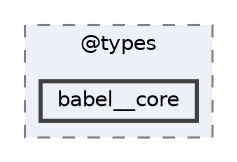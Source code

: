 digraph "pkiclassroomrescheduler/src/main/frontend/node_modules/@types/babel__core"
{
 // LATEX_PDF_SIZE
  bgcolor="transparent";
  edge [fontname=Helvetica,fontsize=10,labelfontname=Helvetica,labelfontsize=10];
  node [fontname=Helvetica,fontsize=10,shape=box,height=0.2,width=0.4];
  compound=true
  subgraph clusterdir_4e994157bc6d0b5f80f6b9b3b1e8b410 {
    graph [ bgcolor="#edf0f7", pencolor="grey50", label="@types", fontname=Helvetica,fontsize=10 style="filled,dashed", URL="dir_4e994157bc6d0b5f80f6b9b3b1e8b410.html",tooltip=""]
  dir_392ec3984f9d521650935df15813859b [label="babel__core", fillcolor="#edf0f7", color="grey25", style="filled,bold", URL="dir_392ec3984f9d521650935df15813859b.html",tooltip=""];
  }
}
